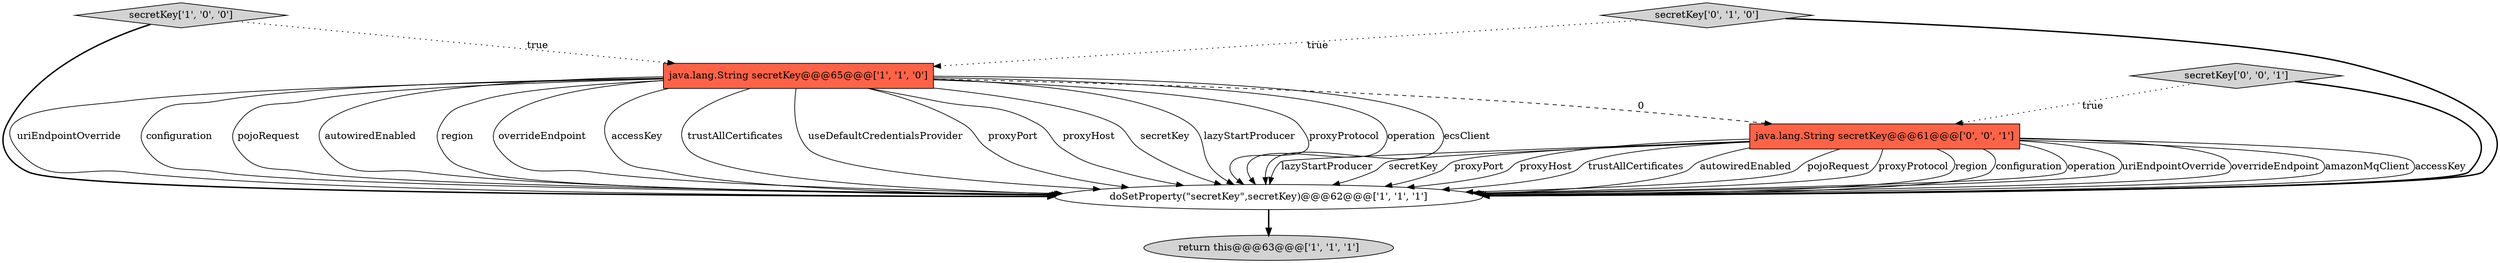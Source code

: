 digraph {
3 [style = filled, label = "secretKey['1', '0', '0']", fillcolor = lightgray, shape = diamond image = "AAA0AAABBB1BBB"];
2 [style = filled, label = "doSetProperty(\"secretKey\",secretKey)@@@62@@@['1', '1', '1']", fillcolor = white, shape = ellipse image = "AAA0AAABBB1BBB"];
0 [style = filled, label = "return this@@@63@@@['1', '1', '1']", fillcolor = lightgray, shape = ellipse image = "AAA0AAABBB1BBB"];
6 [style = filled, label = "secretKey['0', '0', '1']", fillcolor = lightgray, shape = diamond image = "AAA0AAABBB3BBB"];
5 [style = filled, label = "java.lang.String secretKey@@@61@@@['0', '0', '1']", fillcolor = tomato, shape = box image = "AAA0AAABBB3BBB"];
1 [style = filled, label = "java.lang.String secretKey@@@65@@@['1', '1', '0']", fillcolor = tomato, shape = box image = "AAA0AAABBB1BBB"];
4 [style = filled, label = "secretKey['0', '1', '0']", fillcolor = lightgray, shape = diamond image = "AAA0AAABBB2BBB"];
1->2 [style = solid, label="uriEndpointOverride"];
1->2 [style = solid, label="configuration"];
1->2 [style = solid, label="pojoRequest"];
1->2 [style = solid, label="autowiredEnabled"];
1->2 [style = solid, label="region"];
1->5 [style = dashed, label="0"];
5->2 [style = solid, label="lazyStartProducer"];
4->1 [style = dotted, label="true"];
1->2 [style = solid, label="overrideEndpoint"];
5->2 [style = solid, label="secretKey"];
1->2 [style = solid, label="accessKey"];
5->2 [style = solid, label="proxyPort"];
1->2 [style = solid, label="trustAllCertificates"];
5->2 [style = solid, label="proxyHost"];
4->2 [style = bold, label=""];
5->2 [style = solid, label="trustAllCertificates"];
1->2 [style = solid, label="useDefaultCredentialsProvider"];
5->2 [style = solid, label="autowiredEnabled"];
6->2 [style = bold, label=""];
1->2 [style = solid, label="proxyPort"];
6->5 [style = dotted, label="true"];
2->0 [style = bold, label=""];
3->2 [style = bold, label=""];
5->2 [style = solid, label="pojoRequest"];
1->2 [style = solid, label="proxyHost"];
1->2 [style = solid, label="secretKey"];
1->2 [style = solid, label="lazyStartProducer"];
1->2 [style = solid, label="proxyProtocol"];
5->2 [style = solid, label="proxyProtocol"];
5->2 [style = solid, label="region"];
5->2 [style = solid, label="configuration"];
5->2 [style = solid, label="operation"];
5->2 [style = solid, label="uriEndpointOverride"];
3->1 [style = dotted, label="true"];
5->2 [style = solid, label="overrideEndpoint"];
5->2 [style = solid, label="amazonMqClient"];
1->2 [style = solid, label="operation"];
1->2 [style = solid, label="ecsClient"];
5->2 [style = solid, label="accessKey"];
}
